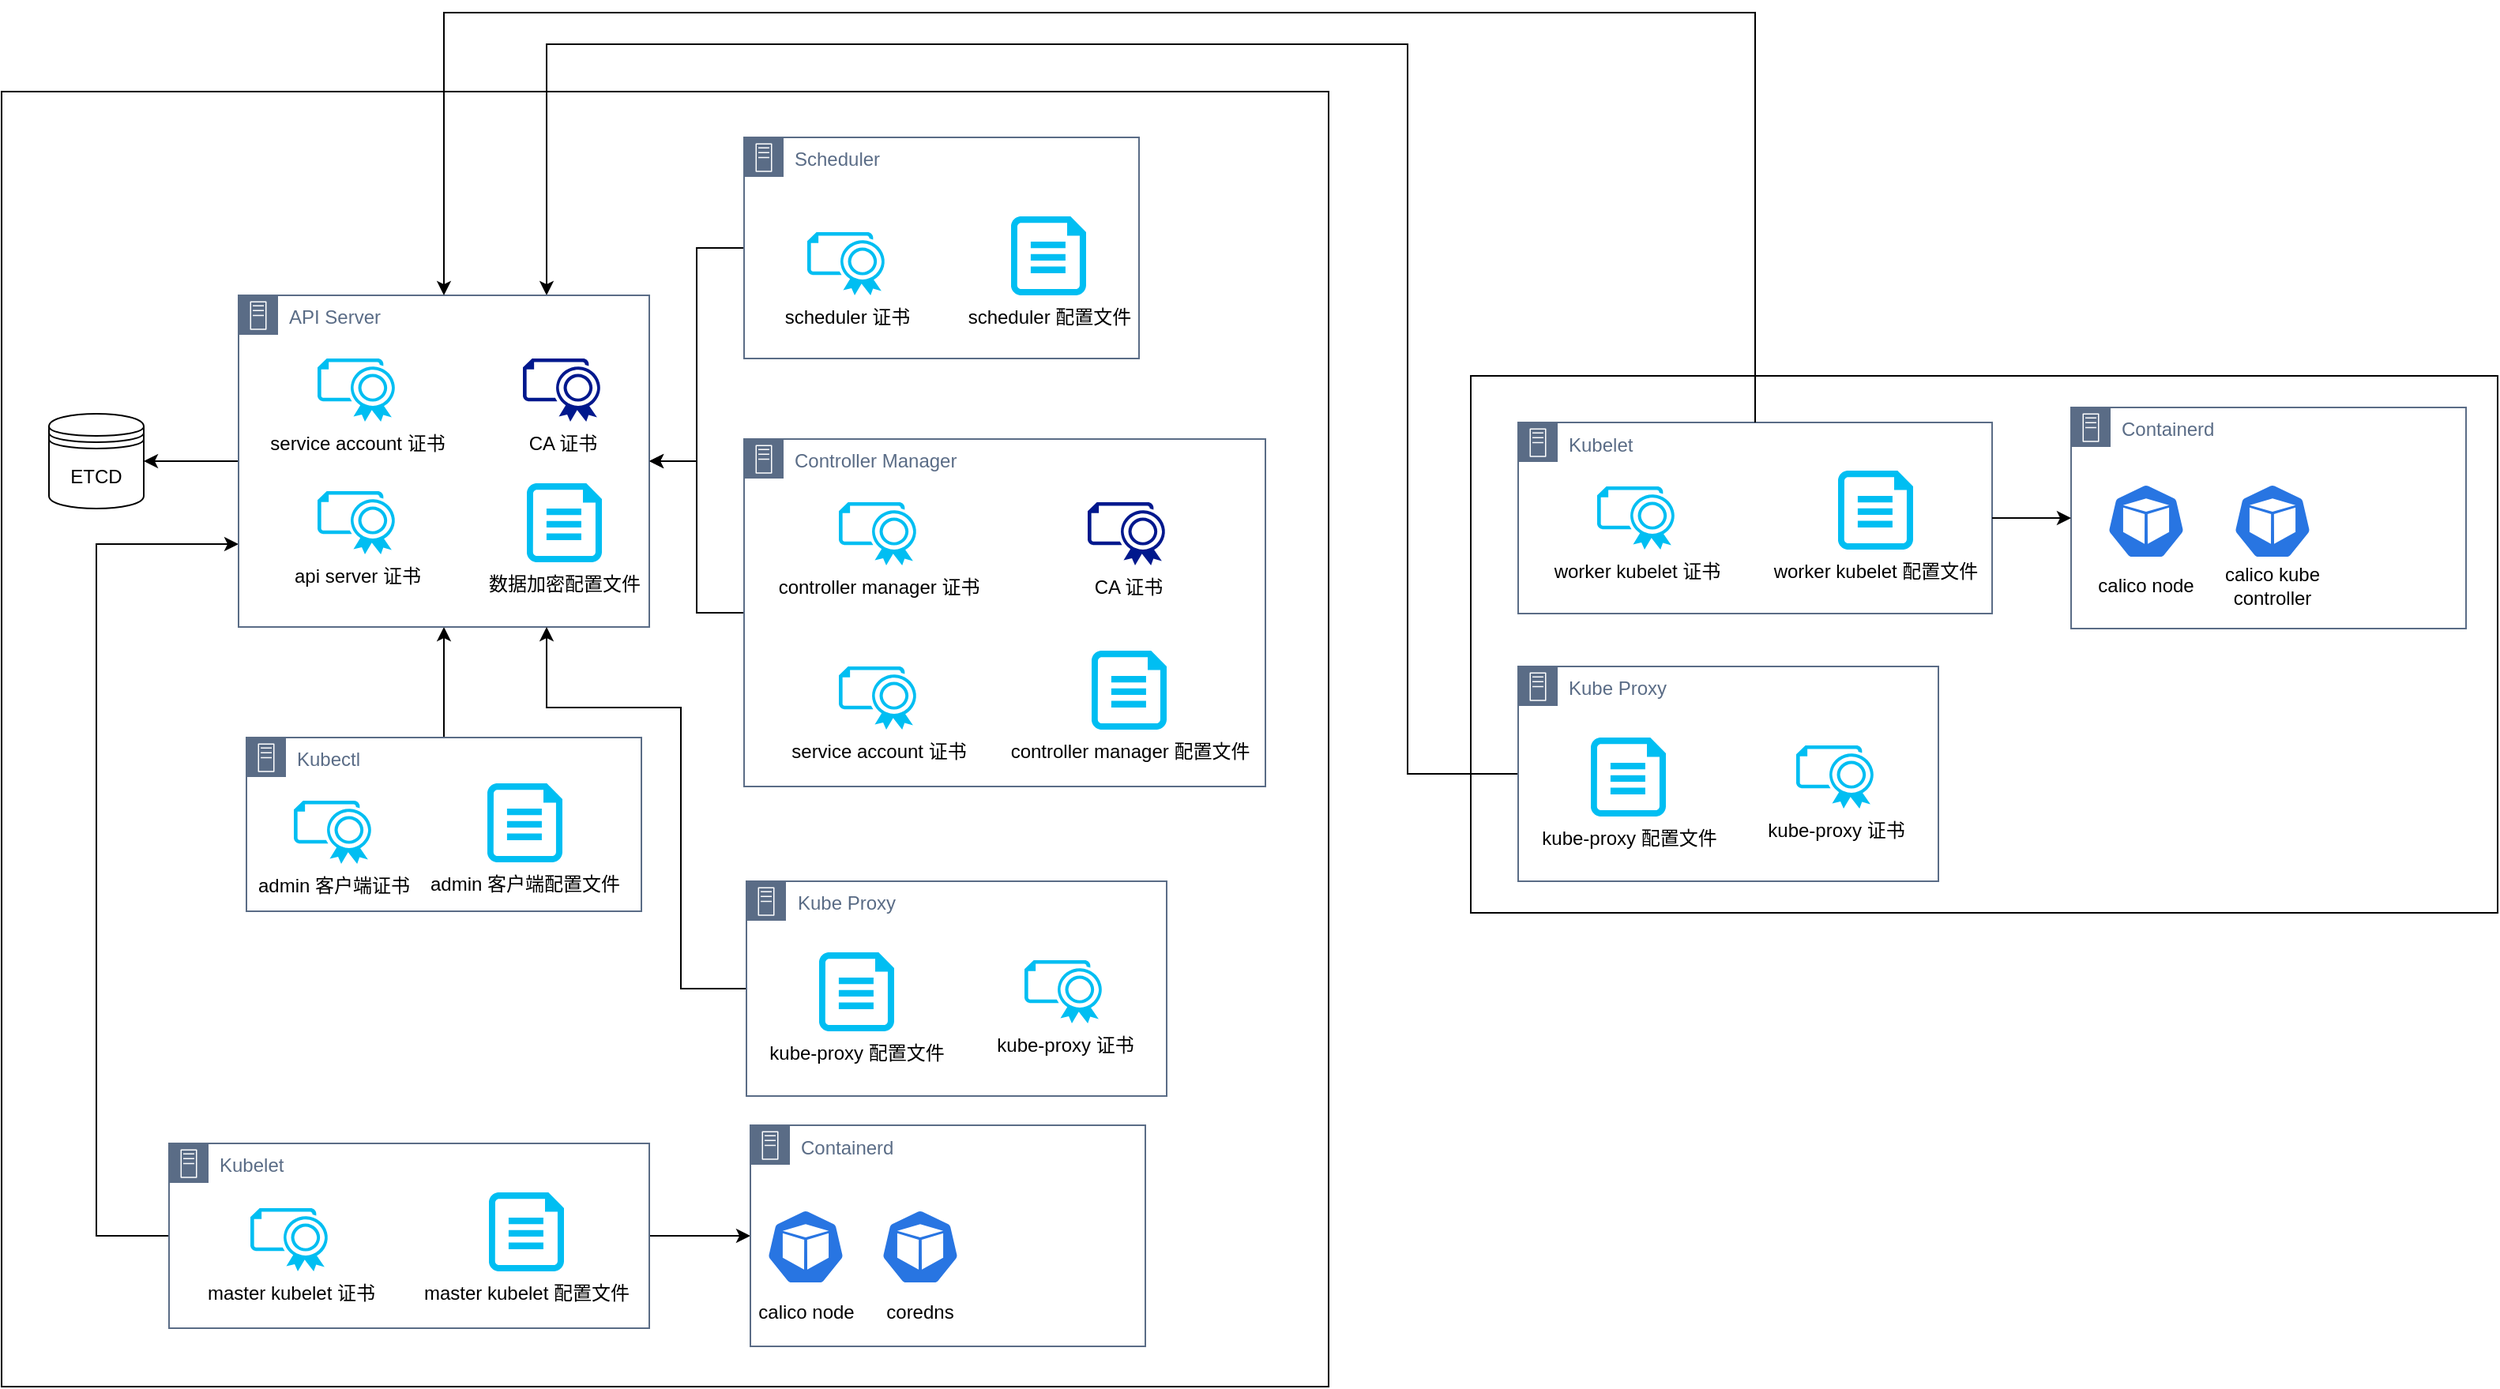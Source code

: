 <mxfile version="12.6.5" type="device"><diagram id="8OS_Pxw6IKWowG3uqMA1" name="第 1 页"><mxGraphModel dx="946" dy="1894" grid="1" gridSize="10" guides="1" tooltips="1" connect="1" arrows="1" fold="1" page="1" pageScale="1" pageWidth="827" pageHeight="1169" math="0" shadow="0"><root><mxCell id="0"/><mxCell id="1" parent="0"/><mxCell id="v9u7oiCgG_fviD_Xz_CV-52" value="" style="rounded=0;whiteSpace=wrap;html=1;" parent="1" vertex="1"><mxGeometry x="1010" y="-510" width="650" height="340" as="geometry"/></mxCell><mxCell id="v9u7oiCgG_fviD_Xz_CV-37" value="Kubelet" style="points=[[0,0],[0.25,0],[0.5,0],[0.75,0],[1,0],[1,0.25],[1,0.5],[1,0.75],[1,1],[0.75,1],[0.5,1],[0.25,1],[0,1],[0,0.75],[0,0.5],[0,0.25]];outlineConnect=0;gradientColor=none;html=1;whiteSpace=wrap;fontSize=12;fontStyle=0;shape=mxgraph.aws4.group;grIcon=mxgraph.aws4.group_on_premise;strokeColor=#5A6C86;fillColor=none;verticalAlign=top;align=left;spacingLeft=30;fontColor=#5A6C86;dashed=0;" parent="1" vertex="1"><mxGeometry x="1040" y="-480.5" width="300" height="121" as="geometry"/></mxCell><mxCell id="v9u7oiCgG_fviD_Xz_CV-47" value="" style="rounded=0;whiteSpace=wrap;html=1;" parent="1" vertex="1"><mxGeometry x="80" y="-690" width="840" height="820" as="geometry"/></mxCell><mxCell id="v9u7oiCgG_fviD_Xz_CV-62" style="edgeStyle=orthogonalEdgeStyle;rounded=0;orthogonalLoop=1;jettySize=auto;html=1;entryX=0.5;entryY=1;entryDx=0;entryDy=0;" parent="1" source="v9u7oiCgG_fviD_Xz_CV-46" target="v9u7oiCgG_fviD_Xz_CV-27" edge="1"><mxGeometry relative="1" as="geometry"/></mxCell><mxCell id="v9u7oiCgG_fviD_Xz_CV-46" value="Kubectl" style="points=[[0,0],[0.25,0],[0.5,0],[0.75,0],[1,0],[1,0.25],[1,0.5],[1,0.75],[1,1],[0.75,1],[0.5,1],[0.25,1],[0,1],[0,0.75],[0,0.5],[0,0.25]];outlineConnect=0;gradientColor=none;html=1;whiteSpace=wrap;fontSize=12;fontStyle=0;shape=mxgraph.aws4.group;grIcon=mxgraph.aws4.group_on_premise;strokeColor=#5A6C86;fillColor=none;verticalAlign=top;align=left;spacingLeft=30;fontColor=#5A6C86;dashed=0;" parent="1" vertex="1"><mxGeometry x="235" y="-281" width="250" height="110" as="geometry"/></mxCell><mxCell id="v9u7oiCgG_fviD_Xz_CV-63" style="edgeStyle=orthogonalEdgeStyle;rounded=0;orthogonalLoop=1;jettySize=auto;html=1;entryX=0;entryY=0.5;entryDx=0;entryDy=0;" parent="1" source="v9u7oiCgG_fviD_Xz_CV-45" target="v9u7oiCgG_fviD_Xz_CV-44" edge="1"><mxGeometry relative="1" as="geometry"/></mxCell><mxCell id="v9u7oiCgG_fviD_Xz_CV-64" style="edgeStyle=orthogonalEdgeStyle;rounded=0;orthogonalLoop=1;jettySize=auto;html=1;entryX=0;entryY=0.75;entryDx=0;entryDy=0;startArrow=none;startFill=0;endArrow=classic;endFill=1;" parent="1" source="v9u7oiCgG_fviD_Xz_CV-45" target="v9u7oiCgG_fviD_Xz_CV-27" edge="1"><mxGeometry relative="1" as="geometry"><Array as="points"><mxPoint x="140" y="35"/><mxPoint x="140" y="-403"/></Array></mxGeometry></mxCell><mxCell id="v9u7oiCgG_fviD_Xz_CV-45" value="Kubelet" style="points=[[0,0],[0.25,0],[0.5,0],[0.75,0],[1,0],[1,0.25],[1,0.5],[1,0.75],[1,1],[0.75,1],[0.5,1],[0.25,1],[0,1],[0,0.75],[0,0.5],[0,0.25]];outlineConnect=0;gradientColor=none;html=1;whiteSpace=wrap;fontSize=12;fontStyle=0;shape=mxgraph.aws4.group;grIcon=mxgraph.aws4.group_on_premise;strokeColor=#5A6C86;fillColor=none;verticalAlign=top;align=left;spacingLeft=30;fontColor=#5A6C86;dashed=0;" parent="1" vertex="1"><mxGeometry x="186" y="-24" width="304" height="117" as="geometry"/></mxCell><mxCell id="35MLpiDjAIZTYx22NPrF-2" style="edgeStyle=orthogonalEdgeStyle;rounded=0;jumpStyle=arc;jumpSize=12;orthogonalLoop=1;jettySize=auto;html=1;startArrow=none;startFill=0;endArrow=classic;endFill=1;entryX=0.75;entryY=0;entryDx=0;entryDy=0;" parent="1" source="v9u7oiCgG_fviD_Xz_CV-38" target="v9u7oiCgG_fviD_Xz_CV-27" edge="1"><mxGeometry relative="1" as="geometry"><Array as="points"><mxPoint x="970" y="-258"/><mxPoint x="970" y="-720"/><mxPoint x="425" y="-720"/></Array></mxGeometry></mxCell><mxCell id="v9u7oiCgG_fviD_Xz_CV-38" value="Kube Proxy" style="points=[[0,0],[0.25,0],[0.5,0],[0.75,0],[1,0],[1,0.25],[1,0.5],[1,0.75],[1,1],[0.75,1],[0.5,1],[0.25,1],[0,1],[0,0.75],[0,0.5],[0,0.25]];outlineConnect=0;gradientColor=none;html=1;whiteSpace=wrap;fontSize=12;fontStyle=0;shape=mxgraph.aws4.group;grIcon=mxgraph.aws4.group_on_premise;strokeColor=#5A6C86;fillColor=none;verticalAlign=top;align=left;spacingLeft=30;fontColor=#5A6C86;dashed=0;" parent="1" vertex="1"><mxGeometry x="1040" y="-326" width="266" height="136" as="geometry"/></mxCell><mxCell id="v9u7oiCgG_fviD_Xz_CV-49" style="edgeStyle=orthogonalEdgeStyle;rounded=0;orthogonalLoop=1;jettySize=auto;html=1;entryX=1;entryY=0.5;entryDx=0;entryDy=0;" parent="1" source="v9u7oiCgG_fviD_Xz_CV-34" target="v9u7oiCgG_fviD_Xz_CV-27" edge="1"><mxGeometry relative="1" as="geometry"/></mxCell><mxCell id="v9u7oiCgG_fviD_Xz_CV-34" value="Scheduler" style="points=[[0,0],[0.25,0],[0.5,0],[0.75,0],[1,0],[1,0.25],[1,0.5],[1,0.75],[1,1],[0.75,1],[0.5,1],[0.25,1],[0,1],[0,0.75],[0,0.5],[0,0.25]];outlineConnect=0;gradientColor=none;html=1;whiteSpace=wrap;fontSize=12;fontStyle=0;shape=mxgraph.aws4.group;grIcon=mxgraph.aws4.group_on_premise;strokeColor=#5A6C86;fillColor=none;verticalAlign=top;align=left;spacingLeft=30;fontColor=#5A6C86;dashed=0;" parent="1" vertex="1"><mxGeometry x="550" y="-661" width="250" height="140" as="geometry"/></mxCell><mxCell id="v9u7oiCgG_fviD_Xz_CV-48" style="edgeStyle=orthogonalEdgeStyle;rounded=0;orthogonalLoop=1;jettySize=auto;html=1;entryX=1;entryY=0.5;entryDx=0;entryDy=0;" parent="1" source="v9u7oiCgG_fviD_Xz_CV-27" target="v9u7oiCgG_fviD_Xz_CV-28" edge="1"><mxGeometry relative="1" as="geometry"/></mxCell><mxCell id="v9u7oiCgG_fviD_Xz_CV-27" value="API Server" style="points=[[0,0],[0.25,0],[0.5,0],[0.75,0],[1,0],[1,0.25],[1,0.5],[1,0.75],[1,1],[0.75,1],[0.5,1],[0.25,1],[0,1],[0,0.75],[0,0.5],[0,0.25]];outlineConnect=0;gradientColor=none;html=1;whiteSpace=wrap;fontSize=12;fontStyle=0;shape=mxgraph.aws4.group;grIcon=mxgraph.aws4.group_on_premise;strokeColor=#5A6C86;fillColor=none;verticalAlign=top;align=left;spacingLeft=30;fontColor=#5A6C86;dashed=0;" parent="1" vertex="1"><mxGeometry x="230" y="-561" width="260" height="210" as="geometry"/></mxCell><mxCell id="v9u7oiCgG_fviD_Xz_CV-50" style="edgeStyle=orthogonalEdgeStyle;rounded=0;orthogonalLoop=1;jettySize=auto;html=1;entryX=1;entryY=0.5;entryDx=0;entryDy=0;" parent="1" source="v9u7oiCgG_fviD_Xz_CV-30" target="v9u7oiCgG_fviD_Xz_CV-27" edge="1"><mxGeometry relative="1" as="geometry"/></mxCell><mxCell id="v9u7oiCgG_fviD_Xz_CV-30" value="Controller Manager" style="points=[[0,0],[0.25,0],[0.5,0],[0.75,0],[1,0],[1,0.25],[1,0.5],[1,0.75],[1,1],[0.75,1],[0.5,1],[0.25,1],[0,1],[0,0.75],[0,0.5],[0,0.25]];outlineConnect=0;gradientColor=none;html=1;whiteSpace=wrap;fontSize=12;fontStyle=0;shape=mxgraph.aws4.group;grIcon=mxgraph.aws4.group_on_premise;strokeColor=#5A6C86;fillColor=none;verticalAlign=top;align=left;spacingLeft=30;fontColor=#5A6C86;dashed=0;" parent="1" vertex="1"><mxGeometry x="550" y="-470" width="330" height="220" as="geometry"/></mxCell><mxCell id="v9u7oiCgG_fviD_Xz_CV-1" value="CA 证书" style="aspect=fixed;pointerEvents=1;shadow=0;dashed=0;html=1;strokeColor=none;labelPosition=center;verticalLabelPosition=bottom;verticalAlign=top;align=center;fillColor=#00188D;shape=mxgraph.azure.certificate" parent="1" vertex="1"><mxGeometry x="410" y="-521" width="50" height="40" as="geometry"/></mxCell><mxCell id="v9u7oiCgG_fviD_Xz_CV-2" value="admin 客户端证书" style="verticalLabelPosition=bottom;html=1;verticalAlign=top;align=center;strokeColor=none;fillColor=#00BEF2;shape=mxgraph.azure.certificate;pointerEvents=1;" parent="1" vertex="1"><mxGeometry x="265" y="-241" width="50" height="40" as="geometry"/></mxCell><mxCell id="v9u7oiCgG_fviD_Xz_CV-3" value="master kubelet 证书" style="verticalLabelPosition=bottom;html=1;verticalAlign=top;align=center;strokeColor=none;fillColor=#00BEF2;shape=mxgraph.azure.certificate;pointerEvents=1;" parent="1" vertex="1"><mxGeometry x="237.5" y="17" width="50" height="40" as="geometry"/></mxCell><mxCell id="v9u7oiCgG_fviD_Xz_CV-6" value="worker kubelet 证书" style="verticalLabelPosition=bottom;html=1;verticalAlign=top;align=center;strokeColor=none;fillColor=#00BEF2;shape=mxgraph.azure.certificate;pointerEvents=1;" parent="1" vertex="1"><mxGeometry x="1090" y="-440" width="50" height="40" as="geometry"/></mxCell><mxCell id="v9u7oiCgG_fviD_Xz_CV-7" value="controller manager 证书" style="verticalLabelPosition=bottom;html=1;verticalAlign=top;align=center;strokeColor=none;fillColor=#00BEF2;shape=mxgraph.azure.certificate;pointerEvents=1;" parent="1" vertex="1"><mxGeometry x="610" y="-430" width="50" height="40" as="geometry"/></mxCell><mxCell id="v9u7oiCgG_fviD_Xz_CV-8" value="kube-proxy 证书" style="verticalLabelPosition=bottom;html=1;verticalAlign=top;align=center;strokeColor=none;fillColor=#00BEF2;shape=mxgraph.azure.certificate;pointerEvents=1;" parent="1" vertex="1"><mxGeometry x="1216" y="-276" width="50" height="40" as="geometry"/></mxCell><mxCell id="v9u7oiCgG_fviD_Xz_CV-9" value="scheduler 证书" style="verticalLabelPosition=bottom;html=1;verticalAlign=top;align=center;strokeColor=none;fillColor=#00BEF2;shape=mxgraph.azure.certificate;pointerEvents=1;" parent="1" vertex="1"><mxGeometry x="590" y="-601" width="50" height="40" as="geometry"/></mxCell><mxCell id="v9u7oiCgG_fviD_Xz_CV-10" value="api server 证书" style="verticalLabelPosition=bottom;html=1;verticalAlign=top;align=center;strokeColor=none;fillColor=#00BEF2;shape=mxgraph.azure.certificate;pointerEvents=1;" parent="1" vertex="1"><mxGeometry x="280" y="-437" width="50" height="40" as="geometry"/></mxCell><mxCell id="v9u7oiCgG_fviD_Xz_CV-11" value="service account 证书" style="verticalLabelPosition=bottom;html=1;verticalAlign=top;align=center;strokeColor=none;fillColor=#00BEF2;shape=mxgraph.azure.certificate;pointerEvents=1;" parent="1" vertex="1"><mxGeometry x="280" y="-521" width="50" height="40" as="geometry"/></mxCell><mxCell id="v9u7oiCgG_fviD_Xz_CV-13" value="master kubelet 配置文件" style="verticalLabelPosition=bottom;html=1;verticalAlign=top;align=center;strokeColor=none;fillColor=#00BEF2;shape=mxgraph.azure.cloud_services_configuration_file;pointerEvents=1;" parent="1" vertex="1"><mxGeometry x="388.5" y="7" width="47.5" height="50" as="geometry"/></mxCell><mxCell id="v9u7oiCgG_fviD_Xz_CV-14" value="worker kubelet 配置文件" style="verticalLabelPosition=bottom;html=1;verticalAlign=top;align=center;strokeColor=none;fillColor=#00BEF2;shape=mxgraph.azure.cloud_services_configuration_file;pointerEvents=1;" parent="1" vertex="1"><mxGeometry x="1242.5" y="-450" width="47.5" height="50" as="geometry"/></mxCell><mxCell id="v9u7oiCgG_fviD_Xz_CV-15" value="kube-proxy 配置文件" style="verticalLabelPosition=bottom;html=1;verticalAlign=top;align=center;strokeColor=none;fillColor=#00BEF2;shape=mxgraph.azure.cloud_services_configuration_file;pointerEvents=1;" parent="1" vertex="1"><mxGeometry x="1086" y="-281" width="47.5" height="50" as="geometry"/></mxCell><mxCell id="v9u7oiCgG_fviD_Xz_CV-18" value="controller manager 配置文件" style="verticalLabelPosition=bottom;html=1;verticalAlign=top;align=center;strokeColor=none;fillColor=#00BEF2;shape=mxgraph.azure.cloud_services_configuration_file;pointerEvents=1;" parent="1" vertex="1"><mxGeometry x="770" y="-336" width="47.5" height="50" as="geometry"/></mxCell><mxCell id="v9u7oiCgG_fviD_Xz_CV-22" value="scheduler 配置文件" style="verticalLabelPosition=bottom;html=1;verticalAlign=top;align=center;strokeColor=none;fillColor=#00BEF2;shape=mxgraph.azure.cloud_services_configuration_file;pointerEvents=1;" parent="1" vertex="1"><mxGeometry x="719" y="-611" width="47.5" height="50" as="geometry"/></mxCell><mxCell id="v9u7oiCgG_fviD_Xz_CV-23" value="admin 客户端配置文件" style="verticalLabelPosition=bottom;html=1;verticalAlign=top;align=center;strokeColor=none;fillColor=#00BEF2;shape=mxgraph.azure.cloud_services_configuration_file;pointerEvents=1;" parent="1" vertex="1"><mxGeometry x="387.5" y="-252" width="47.5" height="50" as="geometry"/></mxCell><mxCell id="v9u7oiCgG_fviD_Xz_CV-24" value="数据加密配置文件" style="verticalLabelPosition=bottom;html=1;verticalAlign=top;align=center;strokeColor=none;fillColor=#00BEF2;shape=mxgraph.azure.cloud_services_configuration_file;pointerEvents=1;" parent="1" vertex="1"><mxGeometry x="412.5" y="-442" width="47.5" height="50" as="geometry"/></mxCell><mxCell id="v9u7oiCgG_fviD_Xz_CV-28" value="ETCD" style="shape=datastore;whiteSpace=wrap;html=1;" parent="1" vertex="1"><mxGeometry x="110" y="-486" width="60" height="60" as="geometry"/></mxCell><mxCell id="v9u7oiCgG_fviD_Xz_CV-32" value="CA 证书" style="aspect=fixed;pointerEvents=1;shadow=0;dashed=0;html=1;strokeColor=none;labelPosition=center;verticalLabelPosition=bottom;verticalAlign=top;align=center;fillColor=#00188D;shape=mxgraph.azure.certificate" parent="1" vertex="1"><mxGeometry x="767.5" y="-430" width="50" height="40" as="geometry"/></mxCell><mxCell id="v9u7oiCgG_fviD_Xz_CV-33" value="service account 证书" style="verticalLabelPosition=bottom;html=1;verticalAlign=top;align=center;strokeColor=none;fillColor=#00BEF2;shape=mxgraph.azure.certificate;pointerEvents=1;" parent="1" vertex="1"><mxGeometry x="610" y="-326" width="50" height="40" as="geometry"/></mxCell><mxCell id="v9u7oiCgG_fviD_Xz_CV-36" value="Containerd" style="points=[[0,0],[0.25,0],[0.5,0],[0.75,0],[1,0],[1,0.25],[1,0.5],[1,0.75],[1,1],[0.75,1],[0.5,1],[0.25,1],[0,1],[0,0.75],[0,0.5],[0,0.25]];outlineConnect=0;gradientColor=none;html=1;whiteSpace=wrap;fontSize=12;fontStyle=0;shape=mxgraph.aws4.group;grIcon=mxgraph.aws4.group_on_premise;strokeColor=#5A6C86;fillColor=none;verticalAlign=top;align=left;spacingLeft=30;fontColor=#5A6C86;dashed=0;" parent="1" vertex="1"><mxGeometry x="1390" y="-490" width="250" height="140" as="geometry"/></mxCell><mxCell id="v9u7oiCgG_fviD_Xz_CV-53" style="edgeStyle=orthogonalEdgeStyle;rounded=0;orthogonalLoop=1;jettySize=auto;html=1;entryX=0;entryY=0.5;entryDx=0;entryDy=0;" parent="1" source="v9u7oiCgG_fviD_Xz_CV-37" target="v9u7oiCgG_fviD_Xz_CV-36" edge="1"><mxGeometry relative="1" as="geometry"/></mxCell><mxCell id="v9u7oiCgG_fviD_Xz_CV-65" style="edgeStyle=orthogonalEdgeStyle;rounded=0;orthogonalLoop=1;jettySize=auto;html=1;exitX=0.5;exitY=0;exitDx=0;exitDy=0;entryX=0.5;entryY=0;entryDx=0;entryDy=0;startArrow=none;startFill=0;endArrow=classic;endFill=1;" parent="1" source="v9u7oiCgG_fviD_Xz_CV-37" target="v9u7oiCgG_fviD_Xz_CV-27" edge="1"><mxGeometry relative="1" as="geometry"><Array as="points"><mxPoint x="1190" y="-740"/><mxPoint x="360" y="-740"/></Array></mxGeometry></mxCell><mxCell id="35MLpiDjAIZTYx22NPrF-1" style="edgeStyle=orthogonalEdgeStyle;rounded=0;jumpStyle=arc;jumpSize=12;orthogonalLoop=1;jettySize=auto;html=1;entryX=0.75;entryY=1;entryDx=0;entryDy=0;" parent="1" source="v9u7oiCgG_fviD_Xz_CV-39" target="v9u7oiCgG_fviD_Xz_CV-27" edge="1"><mxGeometry relative="1" as="geometry"><Array as="points"><mxPoint x="510" y="-122"/><mxPoint x="510" y="-300"/><mxPoint x="425" y="-300"/></Array></mxGeometry></mxCell><mxCell id="v9u7oiCgG_fviD_Xz_CV-39" value="Kube Proxy" style="points=[[0,0],[0.25,0],[0.5,0],[0.75,0],[1,0],[1,0.25],[1,0.5],[1,0.75],[1,1],[0.75,1],[0.5,1],[0.25,1],[0,1],[0,0.75],[0,0.5],[0,0.25]];outlineConnect=0;gradientColor=none;html=1;whiteSpace=wrap;fontSize=12;fontStyle=0;shape=mxgraph.aws4.group;grIcon=mxgraph.aws4.group_on_premise;strokeColor=#5A6C86;fillColor=none;verticalAlign=top;align=left;spacingLeft=30;fontColor=#5A6C86;dashed=0;" parent="1" vertex="1"><mxGeometry x="551.5" y="-190" width="266" height="136" as="geometry"/></mxCell><mxCell id="v9u7oiCgG_fviD_Xz_CV-41" value="kube-proxy 证书" style="verticalLabelPosition=bottom;html=1;verticalAlign=top;align=center;strokeColor=none;fillColor=#00BEF2;shape=mxgraph.azure.certificate;pointerEvents=1;" parent="1" vertex="1"><mxGeometry x="727.5" y="-140" width="50" height="40" as="geometry"/></mxCell><mxCell id="v9u7oiCgG_fviD_Xz_CV-43" value="kube-proxy 配置文件" style="verticalLabelPosition=bottom;html=1;verticalAlign=top;align=center;strokeColor=none;fillColor=#00BEF2;shape=mxgraph.azure.cloud_services_configuration_file;pointerEvents=1;" parent="1" vertex="1"><mxGeometry x="597.5" y="-145" width="47.5" height="50" as="geometry"/></mxCell><mxCell id="v9u7oiCgG_fviD_Xz_CV-44" value="Containerd" style="points=[[0,0],[0.25,0],[0.5,0],[0.75,0],[1,0],[1,0.25],[1,0.5],[1,0.75],[1,1],[0.75,1],[0.5,1],[0.25,1],[0,1],[0,0.75],[0,0.5],[0,0.25]];outlineConnect=0;gradientColor=none;html=1;whiteSpace=wrap;fontSize=12;fontStyle=0;shape=mxgraph.aws4.group;grIcon=mxgraph.aws4.group_on_premise;strokeColor=#5A6C86;fillColor=none;verticalAlign=top;align=left;spacingLeft=30;fontColor=#5A6C86;dashed=0;" parent="1" vertex="1"><mxGeometry x="554" y="-35.5" width="250" height="140" as="geometry"/></mxCell><mxCell id="v9u7oiCgG_fviD_Xz_CV-54" value="" style="html=1;dashed=0;whitespace=wrap;fillColor=#2875E2;strokeColor=#ffffff;points=[[0.005,0.63,0],[0.1,0.2,0],[0.9,0.2,0],[0.5,0,0],[0.995,0.63,0],[0.72,0.99,0],[0.5,1,0],[0.28,0.99,0]];shape=mxgraph.kubernetes.icon;prIcon=pod" parent="1" vertex="1"><mxGeometry x="564" y="17.5" width="50" height="48" as="geometry"/></mxCell><mxCell id="v9u7oiCgG_fviD_Xz_CV-55" value="calico node" style="text;html=1;strokeColor=none;fillColor=none;align=center;verticalAlign=middle;whiteSpace=wrap;rounded=0;" parent="1" vertex="1"><mxGeometry x="551.5" y="72" width="75" height="21" as="geometry"/></mxCell><mxCell id="v9u7oiCgG_fviD_Xz_CV-56" value="" style="html=1;dashed=0;whitespace=wrap;fillColor=#2875E2;strokeColor=#ffffff;points=[[0.005,0.63,0],[0.1,0.2,0],[0.9,0.2,0],[0.5,0,0],[0.995,0.63,0],[0.72,0.99,0],[0.5,1,0],[0.28,0.99,0]];shape=mxgraph.kubernetes.icon;prIcon=pod" parent="1" vertex="1"><mxGeometry x="1412.5" y="-442" width="50" height="48" as="geometry"/></mxCell><mxCell id="v9u7oiCgG_fviD_Xz_CV-57" value="calico node" style="text;html=1;strokeColor=none;fillColor=none;align=center;verticalAlign=middle;whiteSpace=wrap;rounded=0;" parent="1" vertex="1"><mxGeometry x="1400" y="-387.5" width="75" height="21" as="geometry"/></mxCell><mxCell id="v9u7oiCgG_fviD_Xz_CV-58" value="" style="html=1;dashed=0;whitespace=wrap;fillColor=#2875E2;strokeColor=#ffffff;points=[[0.005,0.63,0],[0.1,0.2,0],[0.9,0.2,0],[0.5,0,0],[0.995,0.63,0],[0.72,0.99,0],[0.5,1,0],[0.28,0.99,0]];shape=mxgraph.kubernetes.icon;prIcon=pod" parent="1" vertex="1"><mxGeometry x="1492.5" y="-442" width="50" height="48" as="geometry"/></mxCell><mxCell id="v9u7oiCgG_fviD_Xz_CV-59" value="calico kube controller" style="text;html=1;strokeColor=none;fillColor=none;align=center;verticalAlign=middle;whiteSpace=wrap;rounded=0;" parent="1" vertex="1"><mxGeometry x="1480" y="-387.5" width="75" height="21" as="geometry"/></mxCell><mxCell id="v9u7oiCgG_fviD_Xz_CV-60" value="" style="html=1;dashed=0;whitespace=wrap;fillColor=#2875E2;strokeColor=#ffffff;points=[[0.005,0.63,0],[0.1,0.2,0],[0.9,0.2,0],[0.5,0,0],[0.995,0.63,0],[0.72,0.99,0],[0.5,1,0],[0.28,0.99,0]];shape=mxgraph.kubernetes.icon;prIcon=pod" parent="1" vertex="1"><mxGeometry x="636.5" y="17.5" width="50" height="48" as="geometry"/></mxCell><mxCell id="v9u7oiCgG_fviD_Xz_CV-61" value="coredns" style="text;html=1;strokeColor=none;fillColor=none;align=center;verticalAlign=middle;whiteSpace=wrap;rounded=0;" parent="1" vertex="1"><mxGeometry x="624" y="72" width="75" height="21" as="geometry"/></mxCell></root></mxGraphModel></diagram></mxfile>